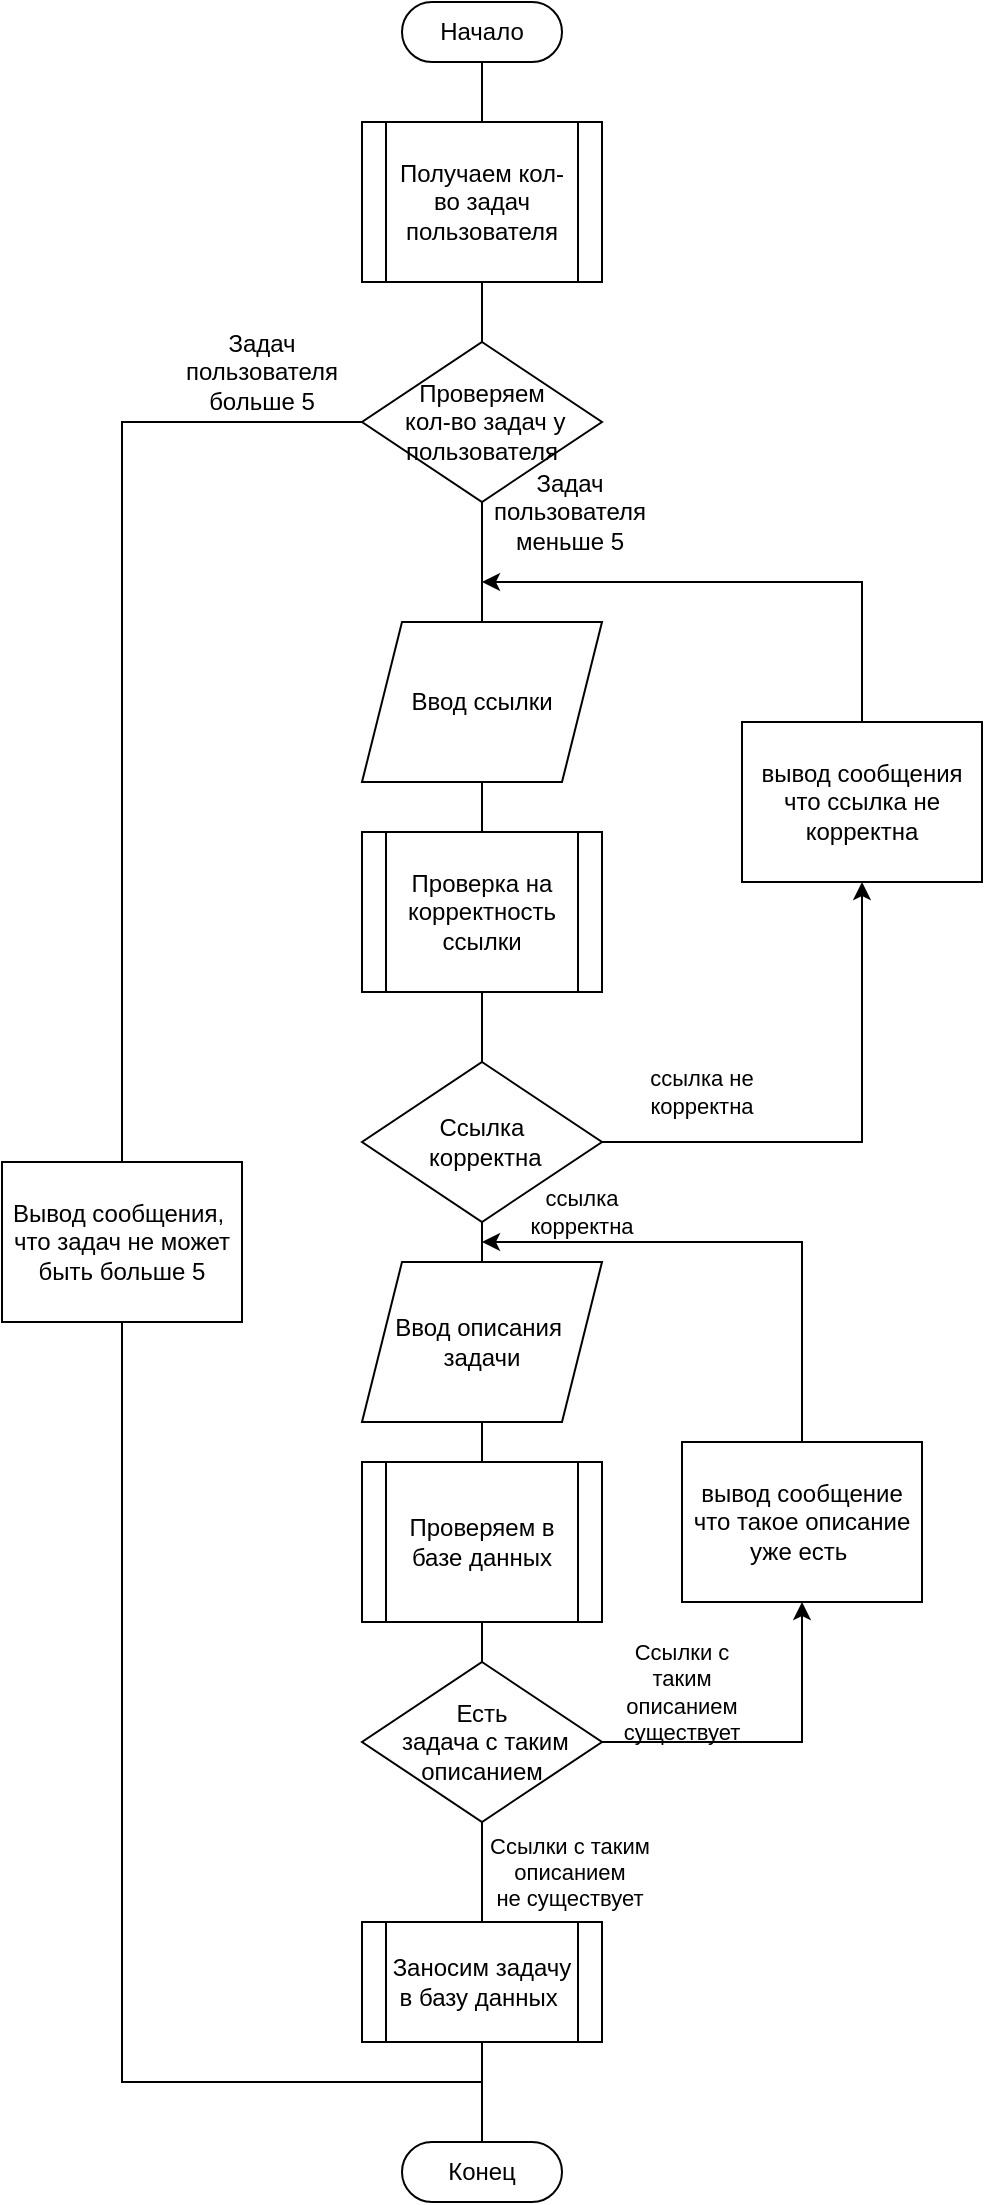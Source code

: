 <mxfile version="22.0.2" type="device" pages="2">
  <diagram name="CreateTask" id="NVbO-ULmsUkIVQ9zwBcH">
    <mxGraphModel dx="1207" dy="874" grid="1" gridSize="10" guides="1" tooltips="1" connect="1" arrows="1" fold="1" page="1" pageScale="1" pageWidth="827" pageHeight="1169" math="0" shadow="0">
      <root>
        <mxCell id="0" />
        <mxCell id="1" parent="0" />
        <mxCell id="UqCAIjXSV1GXICoh-6lI-7" style="edgeStyle=orthogonalEdgeStyle;shape=connector;rounded=0;orthogonalLoop=1;jettySize=auto;html=1;exitX=0.5;exitY=1;exitDx=0;exitDy=0;entryX=0.5;entryY=0;entryDx=0;entryDy=0;labelBackgroundColor=default;strokeColor=default;align=center;verticalAlign=middle;fontFamily=Helvetica;fontSize=11;fontColor=default;endArrow=none;endFill=0;" parent="1" source="43jcF0HzQNF_Nancb3t9-3" target="43jcF0HzQNF_Nancb3t9-4" edge="1">
          <mxGeometry relative="1" as="geometry" />
        </mxCell>
        <mxCell id="43jcF0HzQNF_Nancb3t9-3" value="Получаем кол-во задач пользователя" style="shape=process;whiteSpace=wrap;html=1;backgroundOutline=1;" parent="1" vertex="1">
          <mxGeometry x="340" y="100" width="120" height="80" as="geometry" />
        </mxCell>
        <mxCell id="UqCAIjXSV1GXICoh-6lI-17" style="edgeStyle=orthogonalEdgeStyle;shape=connector;rounded=0;orthogonalLoop=1;jettySize=auto;html=1;exitX=0;exitY=0.5;exitDx=0;exitDy=0;entryX=0.5;entryY=0;entryDx=0;entryDy=0;labelBackgroundColor=default;strokeColor=default;align=center;verticalAlign=middle;fontFamily=Helvetica;fontSize=11;fontColor=default;endArrow=none;endFill=0;" parent="1" source="43jcF0HzQNF_Nancb3t9-4" target="43jcF0HzQNF_Nancb3t9-13" edge="1">
          <mxGeometry relative="1" as="geometry" />
        </mxCell>
        <mxCell id="43jcF0HzQNF_Nancb3t9-4" value="Проверяем&lt;br&gt;&amp;nbsp;кол-во задач у пользователя" style="rhombus;whiteSpace=wrap;html=1;" parent="1" vertex="1">
          <mxGeometry x="340" y="210" width="120" height="80" as="geometry" />
        </mxCell>
        <mxCell id="UqCAIjXSV1GXICoh-6lI-9" style="edgeStyle=orthogonalEdgeStyle;shape=connector;rounded=0;orthogonalLoop=1;jettySize=auto;html=1;exitX=0.5;exitY=1;exitDx=0;exitDy=0;entryX=0.5;entryY=0;entryDx=0;entryDy=0;labelBackgroundColor=default;strokeColor=default;align=center;verticalAlign=middle;fontFamily=Helvetica;fontSize=11;fontColor=default;endArrow=none;endFill=0;" parent="1" source="43jcF0HzQNF_Nancb3t9-5" target="43jcF0HzQNF_Nancb3t9-21" edge="1">
          <mxGeometry relative="1" as="geometry" />
        </mxCell>
        <mxCell id="43jcF0HzQNF_Nancb3t9-5" value="Ввод ссылки" style="shape=parallelogram;perimeter=parallelogramPerimeter;whiteSpace=wrap;html=1;fixedSize=1;" parent="1" vertex="1">
          <mxGeometry x="340" y="350" width="120" height="80" as="geometry" />
        </mxCell>
        <mxCell id="UqCAIjXSV1GXICoh-6lI-11" style="edgeStyle=orthogonalEdgeStyle;shape=connector;rounded=0;orthogonalLoop=1;jettySize=auto;html=1;exitX=0.5;exitY=1;exitDx=0;exitDy=0;entryX=0.5;entryY=0;entryDx=0;entryDy=0;labelBackgroundColor=default;strokeColor=default;align=center;verticalAlign=middle;fontFamily=Helvetica;fontSize=11;fontColor=default;endArrow=none;endFill=0;" parent="1" source="43jcF0HzQNF_Nancb3t9-10" target="43jcF0HzQNF_Nancb3t9-11" edge="1">
          <mxGeometry relative="1" as="geometry">
            <mxPoint x="680" y="770" as="sourcePoint" />
          </mxGeometry>
        </mxCell>
        <mxCell id="UqCAIjXSV1GXICoh-6lI-24" style="edgeStyle=orthogonalEdgeStyle;shape=connector;rounded=0;orthogonalLoop=1;jettySize=auto;html=1;exitX=1;exitY=0.5;exitDx=0;exitDy=0;entryX=0.5;entryY=1;entryDx=0;entryDy=0;labelBackgroundColor=default;strokeColor=default;align=center;verticalAlign=middle;fontFamily=Helvetica;fontSize=11;fontColor=default;endArrow=classic;endFill=1;" parent="1" source="43jcF0HzQNF_Nancb3t9-10" target="43jcF0HzQNF_Nancb3t9-24" edge="1">
          <mxGeometry relative="1" as="geometry" />
        </mxCell>
        <mxCell id="43jcF0HzQNF_Nancb3t9-10" value="Ссылка&lt;br&gt;&amp;nbsp;корректна" style="rhombus;whiteSpace=wrap;html=1;" parent="1" vertex="1">
          <mxGeometry x="340" y="570" width="120" height="80" as="geometry" />
        </mxCell>
        <mxCell id="UqCAIjXSV1GXICoh-6lI-12" style="edgeStyle=orthogonalEdgeStyle;shape=connector;rounded=0;orthogonalLoop=1;jettySize=auto;html=1;exitX=0.5;exitY=1;exitDx=0;exitDy=0;entryX=0.5;entryY=0;entryDx=0;entryDy=0;labelBackgroundColor=default;strokeColor=default;align=center;verticalAlign=middle;fontFamily=Helvetica;fontSize=11;fontColor=default;endArrow=none;endFill=0;" parent="1" source="43jcF0HzQNF_Nancb3t9-11" target="LYqCg6JoX6Y-ZCKqs7xf-1" edge="1">
          <mxGeometry relative="1" as="geometry" />
        </mxCell>
        <mxCell id="43jcF0HzQNF_Nancb3t9-11" value="Ввод описания&amp;nbsp;&lt;br&gt;задачи" style="shape=parallelogram;perimeter=parallelogramPerimeter;whiteSpace=wrap;html=1;fixedSize=1;" parent="1" vertex="1">
          <mxGeometry x="340" y="670" width="120" height="80" as="geometry" />
        </mxCell>
        <mxCell id="43jcF0HzQNF_Nancb3t9-12" value="Заносим задачу в базу данных&amp;nbsp;" style="shape=process;whiteSpace=wrap;html=1;backgroundOutline=1;" parent="1" vertex="1">
          <mxGeometry x="340" y="1000" width="120" height="60" as="geometry" />
        </mxCell>
        <mxCell id="43jcF0HzQNF_Nancb3t9-13" value="Вывод сообщения,&amp;nbsp;&lt;br&gt;что задач не может быть больше 5" style="rounded=0;whiteSpace=wrap;html=1;" parent="1" vertex="1">
          <mxGeometry x="160" y="620" width="120" height="80" as="geometry" />
        </mxCell>
        <mxCell id="UqCAIjXSV1GXICoh-6lI-10" style="edgeStyle=orthogonalEdgeStyle;shape=connector;rounded=0;orthogonalLoop=1;jettySize=auto;html=1;exitX=0.5;exitY=1;exitDx=0;exitDy=0;entryX=0.5;entryY=0;entryDx=0;entryDy=0;labelBackgroundColor=default;strokeColor=default;align=center;verticalAlign=middle;fontFamily=Helvetica;fontSize=11;fontColor=default;endArrow=none;endFill=0;" parent="1" source="43jcF0HzQNF_Nancb3t9-21" target="43jcF0HzQNF_Nancb3t9-10" edge="1">
          <mxGeometry relative="1" as="geometry" />
        </mxCell>
        <mxCell id="43jcF0HzQNF_Nancb3t9-21" value="Проверка на корректность ссылки" style="shape=process;whiteSpace=wrap;html=1;backgroundOutline=1;" parent="1" vertex="1">
          <mxGeometry x="340" y="455" width="120" height="80" as="geometry" />
        </mxCell>
        <mxCell id="syXrHDElDnTaXOcgzM5O-2" style="edgeStyle=orthogonalEdgeStyle;rounded=0;orthogonalLoop=1;jettySize=auto;html=1;exitX=0.5;exitY=0;exitDx=0;exitDy=0;" edge="1" parent="1" source="43jcF0HzQNF_Nancb3t9-24">
          <mxGeometry relative="1" as="geometry">
            <mxPoint x="400" y="330" as="targetPoint" />
            <Array as="points">
              <mxPoint x="590" y="330" />
            </Array>
          </mxGeometry>
        </mxCell>
        <mxCell id="43jcF0HzQNF_Nancb3t9-24" value="вывод сообщения что ссылка не корректна" style="rounded=0;whiteSpace=wrap;html=1;" parent="1" vertex="1">
          <mxGeometry x="530" y="400" width="120" height="80" as="geometry" />
        </mxCell>
        <mxCell id="UqCAIjXSV1GXICoh-6lI-13" style="edgeStyle=orthogonalEdgeStyle;shape=connector;rounded=0;orthogonalLoop=1;jettySize=auto;html=1;exitX=0.5;exitY=1;exitDx=0;exitDy=0;entryX=0.5;entryY=0;entryDx=0;entryDy=0;labelBackgroundColor=default;strokeColor=default;align=center;verticalAlign=middle;fontFamily=Helvetica;fontSize=11;fontColor=default;endArrow=none;endFill=0;" parent="1" source="LYqCg6JoX6Y-ZCKqs7xf-1" target="LYqCg6JoX6Y-ZCKqs7xf-4" edge="1">
          <mxGeometry relative="1" as="geometry" />
        </mxCell>
        <mxCell id="LYqCg6JoX6Y-ZCKqs7xf-1" value="Проверяем в базе данных" style="shape=process;whiteSpace=wrap;html=1;backgroundOutline=1;" parent="1" vertex="1">
          <mxGeometry x="340" y="770" width="120" height="80" as="geometry" />
        </mxCell>
        <mxCell id="UqCAIjXSV1GXICoh-6lI-14" style="edgeStyle=orthogonalEdgeStyle;shape=connector;rounded=0;orthogonalLoop=1;jettySize=auto;html=1;exitX=0.5;exitY=1;exitDx=0;exitDy=0;entryX=0.5;entryY=0;entryDx=0;entryDy=0;labelBackgroundColor=default;strokeColor=default;align=center;verticalAlign=middle;fontFamily=Helvetica;fontSize=11;fontColor=default;endArrow=none;endFill=0;" parent="1" source="LYqCg6JoX6Y-ZCKqs7xf-4" target="43jcF0HzQNF_Nancb3t9-12" edge="1">
          <mxGeometry relative="1" as="geometry" />
        </mxCell>
        <mxCell id="syXrHDElDnTaXOcgzM5O-3" style="edgeStyle=orthogonalEdgeStyle;rounded=0;orthogonalLoop=1;jettySize=auto;html=1;exitX=1;exitY=0.5;exitDx=0;exitDy=0;entryX=0.5;entryY=1;entryDx=0;entryDy=0;" edge="1" parent="1" source="LYqCg6JoX6Y-ZCKqs7xf-4" target="LYqCg6JoX6Y-ZCKqs7xf-5">
          <mxGeometry relative="1" as="geometry" />
        </mxCell>
        <mxCell id="LYqCg6JoX6Y-ZCKqs7xf-4" value="Есть&lt;br&gt;&amp;nbsp;задача с таким описанием" style="rhombus;whiteSpace=wrap;html=1;" parent="1" vertex="1">
          <mxGeometry x="340" y="870" width="120" height="80" as="geometry" />
        </mxCell>
        <mxCell id="syXrHDElDnTaXOcgzM5O-4" style="edgeStyle=orthogonalEdgeStyle;rounded=0;orthogonalLoop=1;jettySize=auto;html=1;exitX=0.5;exitY=0;exitDx=0;exitDy=0;" edge="1" parent="1" source="LYqCg6JoX6Y-ZCKqs7xf-5">
          <mxGeometry relative="1" as="geometry">
            <mxPoint x="400" y="660" as="targetPoint" />
            <Array as="points">
              <mxPoint x="560" y="660" />
            </Array>
          </mxGeometry>
        </mxCell>
        <mxCell id="LYqCg6JoX6Y-ZCKqs7xf-5" value="вывод сообщение что такое описание уже есть&amp;nbsp;" style="rounded=0;whiteSpace=wrap;html=1;" parent="1" vertex="1">
          <mxGeometry x="500" y="760" width="120" height="80" as="geometry" />
        </mxCell>
        <mxCell id="UqCAIjXSV1GXICoh-6lI-2" style="edgeStyle=orthogonalEdgeStyle;rounded=0;orthogonalLoop=1;jettySize=auto;html=1;exitX=0.5;exitY=0.5;exitDx=0;exitDy=15;exitPerimeter=0;entryX=0.5;entryY=0;entryDx=0;entryDy=0;endArrow=none;endFill=0;" parent="1" source="UqCAIjXSV1GXICoh-6lI-1" target="43jcF0HzQNF_Nancb3t9-3" edge="1">
          <mxGeometry relative="1" as="geometry" />
        </mxCell>
        <mxCell id="UqCAIjXSV1GXICoh-6lI-1" value="Начало" style="html=1;dashed=0;whiteSpace=wrap;shape=mxgraph.dfd.start" parent="1" vertex="1">
          <mxGeometry x="360" y="40" width="80" height="30" as="geometry" />
        </mxCell>
        <mxCell id="UqCAIjXSV1GXICoh-6lI-6" value="Конец" style="html=1;dashed=0;whiteSpace=wrap;shape=mxgraph.dfd.start" parent="1" vertex="1">
          <mxGeometry x="360" y="1110" width="80" height="30" as="geometry" />
        </mxCell>
        <mxCell id="UqCAIjXSV1GXICoh-6lI-8" style="edgeStyle=orthogonalEdgeStyle;shape=connector;rounded=0;orthogonalLoop=1;jettySize=auto;html=1;exitX=0.5;exitY=1;exitDx=0;exitDy=0;entryX=0.5;entryY=0;entryDx=0;entryDy=0;labelBackgroundColor=default;strokeColor=default;align=center;verticalAlign=middle;fontFamily=Helvetica;fontSize=11;fontColor=default;endArrow=none;endFill=0;" parent="1" source="43jcF0HzQNF_Nancb3t9-4" target="43jcF0HzQNF_Nancb3t9-5" edge="1">
          <mxGeometry relative="1" as="geometry" />
        </mxCell>
        <mxCell id="UqCAIjXSV1GXICoh-6lI-20" style="edgeStyle=orthogonalEdgeStyle;shape=connector;rounded=0;orthogonalLoop=1;jettySize=auto;html=1;exitX=0.5;exitY=1;exitDx=0;exitDy=0;entryX=0.5;entryY=0.5;entryDx=0;entryDy=-15.0;entryPerimeter=0;labelBackgroundColor=default;strokeColor=default;align=center;verticalAlign=middle;fontFamily=Helvetica;fontSize=11;fontColor=default;endArrow=none;endFill=0;" parent="1" source="43jcF0HzQNF_Nancb3t9-13" target="UqCAIjXSV1GXICoh-6lI-6" edge="1">
          <mxGeometry relative="1" as="geometry">
            <Array as="points">
              <mxPoint x="220" y="1080" />
              <mxPoint x="400" y="1080" />
            </Array>
          </mxGeometry>
        </mxCell>
        <mxCell id="UqCAIjXSV1GXICoh-6lI-26" value="ссылка не корректна" style="text;html=1;strokeColor=none;fillColor=none;align=center;verticalAlign=middle;whiteSpace=wrap;rounded=0;fontSize=11;fontFamily=Helvetica;fontColor=default;" parent="1" vertex="1">
          <mxGeometry x="480" y="570" width="60" height="30" as="geometry" />
        </mxCell>
        <mxCell id="UqCAIjXSV1GXICoh-6lI-27" value="ссылка корректна" style="text;html=1;strokeColor=none;fillColor=none;align=center;verticalAlign=middle;whiteSpace=wrap;rounded=0;fontSize=11;fontFamily=Helvetica;fontColor=default;" parent="1" vertex="1">
          <mxGeometry x="420" y="630" width="60" height="30" as="geometry" />
        </mxCell>
        <mxCell id="UqCAIjXSV1GXICoh-6lI-28" value="Ссылки с таким описанием существует" style="text;html=1;strokeColor=none;fillColor=none;align=center;verticalAlign=middle;whiteSpace=wrap;rounded=0;fontSize=11;fontFamily=Helvetica;fontColor=default;" parent="1" vertex="1">
          <mxGeometry x="470" y="870" width="60" height="30" as="geometry" />
        </mxCell>
        <mxCell id="UqCAIjXSV1GXICoh-6lI-30" value="Ссылки с таким описанием&lt;br&gt;не существует" style="text;html=1;strokeColor=none;fillColor=none;align=center;verticalAlign=middle;whiteSpace=wrap;rounded=0;fontSize=11;fontFamily=Helvetica;fontColor=default;" parent="1" vertex="1">
          <mxGeometry x="399" y="960" width="90" height="30" as="geometry" />
        </mxCell>
        <mxCell id="tx1u2EcGjm4y4rzOZBhU-1" value="Задач пользователя меньше 5" style="text;html=1;strokeColor=none;fillColor=none;align=center;verticalAlign=middle;whiteSpace=wrap;rounded=0;" parent="1" vertex="1">
          <mxGeometry x="414" y="280" width="60" height="30" as="geometry" />
        </mxCell>
        <mxCell id="tx1u2EcGjm4y4rzOZBhU-2" value="Задач пользователя больше 5" style="text;html=1;strokeColor=none;fillColor=none;align=center;verticalAlign=middle;whiteSpace=wrap;rounded=0;" parent="1" vertex="1">
          <mxGeometry x="260" y="210" width="60" height="30" as="geometry" />
        </mxCell>
        <mxCell id="syXrHDElDnTaXOcgzM5O-8" style="edgeStyle=orthogonalEdgeStyle;rounded=0;orthogonalLoop=1;jettySize=auto;html=1;exitX=0.5;exitY=1;exitDx=0;exitDy=0;entryX=0.5;entryY=0.5;entryDx=0;entryDy=-15;entryPerimeter=0;endArrow=none;endFill=0;" edge="1" parent="1" source="43jcF0HzQNF_Nancb3t9-12" target="UqCAIjXSV1GXICoh-6lI-6">
          <mxGeometry relative="1" as="geometry" />
        </mxCell>
      </root>
    </mxGraphModel>
  </diagram>
  <diagram id="PEoPbs17EjVoNhjPSmVZ" name="CreateTask_N_SH">
    <mxGraphModel dx="1026" dy="743" grid="1" gridSize="10" guides="1" tooltips="1" connect="1" arrows="1" fold="1" page="1" pageScale="1" pageWidth="827" pageHeight="1169" math="0" shadow="0">
      <root>
        <mxCell id="0" />
        <mxCell id="1" parent="0" />
        <mxCell id="QKQdLrDyvS89sOfFc2_9-4" value="&lt;br&gt;Да" style="rounded=0;whiteSpace=wrap;html=1;" parent="1" vertex="1">
          <mxGeometry x="320" y="150" width="360" height="50" as="geometry" />
        </mxCell>
        <mxCell id="QKQdLrDyvS89sOfFc2_9-5" value="&lt;br&gt;&lt;br&gt;Нет" style="rounded=0;whiteSpace=wrap;html=1;" parent="1" vertex="1">
          <mxGeometry x="240" y="120" width="160" height="80" as="geometry" />
        </mxCell>
        <mxCell id="QKQdLrDyvS89sOfFc2_9-6" value="Создать задачу" style="rounded=0;whiteSpace=wrap;html=1;" parent="1" vertex="1">
          <mxGeometry x="240" y="40" width="440" height="40" as="geometry" />
        </mxCell>
        <mxCell id="QKQdLrDyvS89sOfFc2_9-7" value="Получаем кол-во задач пользователя" style="rounded=0;whiteSpace=wrap;html=1;" parent="1" vertex="1">
          <mxGeometry x="240" y="80" width="440" height="40" as="geometry" />
        </mxCell>
        <mxCell id="QKQdLrDyvS89sOfFc2_9-8" value="" style="verticalLabelPosition=bottom;verticalAlign=top;html=1;shape=mxgraph.basic.orthogonal_triangle;direction=west;" parent="1" vertex="1">
          <mxGeometry x="240" y="120" width="440" height="80" as="geometry" />
        </mxCell>
        <mxCell id="QKQdLrDyvS89sOfFc2_9-9" value="Кол-во задач пользователя меньше 5" style="text;html=1;strokeColor=none;fillColor=none;align=center;verticalAlign=middle;whiteSpace=wrap;rounded=0;" parent="1" vertex="1">
          <mxGeometry x="460" y="130" width="140" height="30" as="geometry" />
        </mxCell>
        <mxCell id="QKQdLrDyvS89sOfFc2_9-10" value="Вывод сообщения,&amp;nbsp;&lt;br&gt;что задач не может быть больше 5" style="rounded=0;whiteSpace=wrap;html=1;" parent="1" vertex="1">
          <mxGeometry x="240" y="200" width="160" height="280" as="geometry" />
        </mxCell>
        <mxCell id="ru15UuKtqL9iud6NK9V6-1" value="" style="rounded=0;whiteSpace=wrap;html=1;" parent="1" vertex="1">
          <mxGeometry x="400" y="200" width="280" height="280" as="geometry" />
        </mxCell>
        <mxCell id="ru15UuKtqL9iud6NK9V6-2" value="Пока пользователь не ввел коректную ссылку" style="text;html=1;strokeColor=none;fillColor=none;align=center;verticalAlign=middle;whiteSpace=wrap;rounded=0;" parent="1" vertex="1">
          <mxGeometry x="400" y="200" width="280" height="30" as="geometry" />
        </mxCell>
        <mxCell id="XA5hEJp8glvZlxDJnc_K-1" value="Ввод ссылки" style="rounded=0;whiteSpace=wrap;html=1;" parent="1" vertex="1">
          <mxGeometry x="420" y="230" width="260" height="40" as="geometry" />
        </mxCell>
        <mxCell id="XA5hEJp8glvZlxDJnc_K-3" value="Проверка на корректность" style="rounded=0;whiteSpace=wrap;html=1;" parent="1" vertex="1">
          <mxGeometry x="420" y="270" width="260" height="40" as="geometry" />
        </mxCell>
        <mxCell id="XA5hEJp8glvZlxDJnc_K-4" value="Пока пользователь не ввел уникальное описание&amp;nbsp;" style="text;html=1;strokeColor=none;fillColor=none;align=center;verticalAlign=middle;whiteSpace=wrap;rounded=0;" parent="1" vertex="1">
          <mxGeometry x="450" y="310" width="230" height="30" as="geometry" />
        </mxCell>
        <mxCell id="W_KfgLUsttkDSv2-B74u-1" value="Ввод описания" style="rounded=0;whiteSpace=wrap;html=1;" parent="1" vertex="1">
          <mxGeometry x="450" y="340" width="230" height="40" as="geometry" />
        </mxCell>
        <mxCell id="W_KfgLUsttkDSv2-B74u-2" value="Проверка на уникальность&amp;nbsp;" style="rounded=0;whiteSpace=wrap;html=1;" parent="1" vertex="1">
          <mxGeometry x="450" y="380" width="230" height="40" as="geometry" />
        </mxCell>
        <mxCell id="OTgEfwMDE4so-WFji6r_-1" value="Сохраняем в базу данных" style="rounded=0;whiteSpace=wrap;html=1;" parent="1" vertex="1">
          <mxGeometry x="400" y="420" width="280" height="60" as="geometry" />
        </mxCell>
        <mxCell id="4aN_RZ_zppsa7dfhMPZl-1" value="" style="endArrow=none;html=1;rounded=0;exitX=-0.004;exitY=0.396;exitDx=0;exitDy=0;exitPerimeter=0;" edge="1" parent="1" source="ru15UuKtqL9iud6NK9V6-1">
          <mxGeometry width="50" height="50" relative="1" as="geometry">
            <mxPoint x="370" y="360" as="sourcePoint" />
            <mxPoint x="420" y="310" as="targetPoint" />
          </mxGeometry>
        </mxCell>
      </root>
    </mxGraphModel>
  </diagram>
</mxfile>

